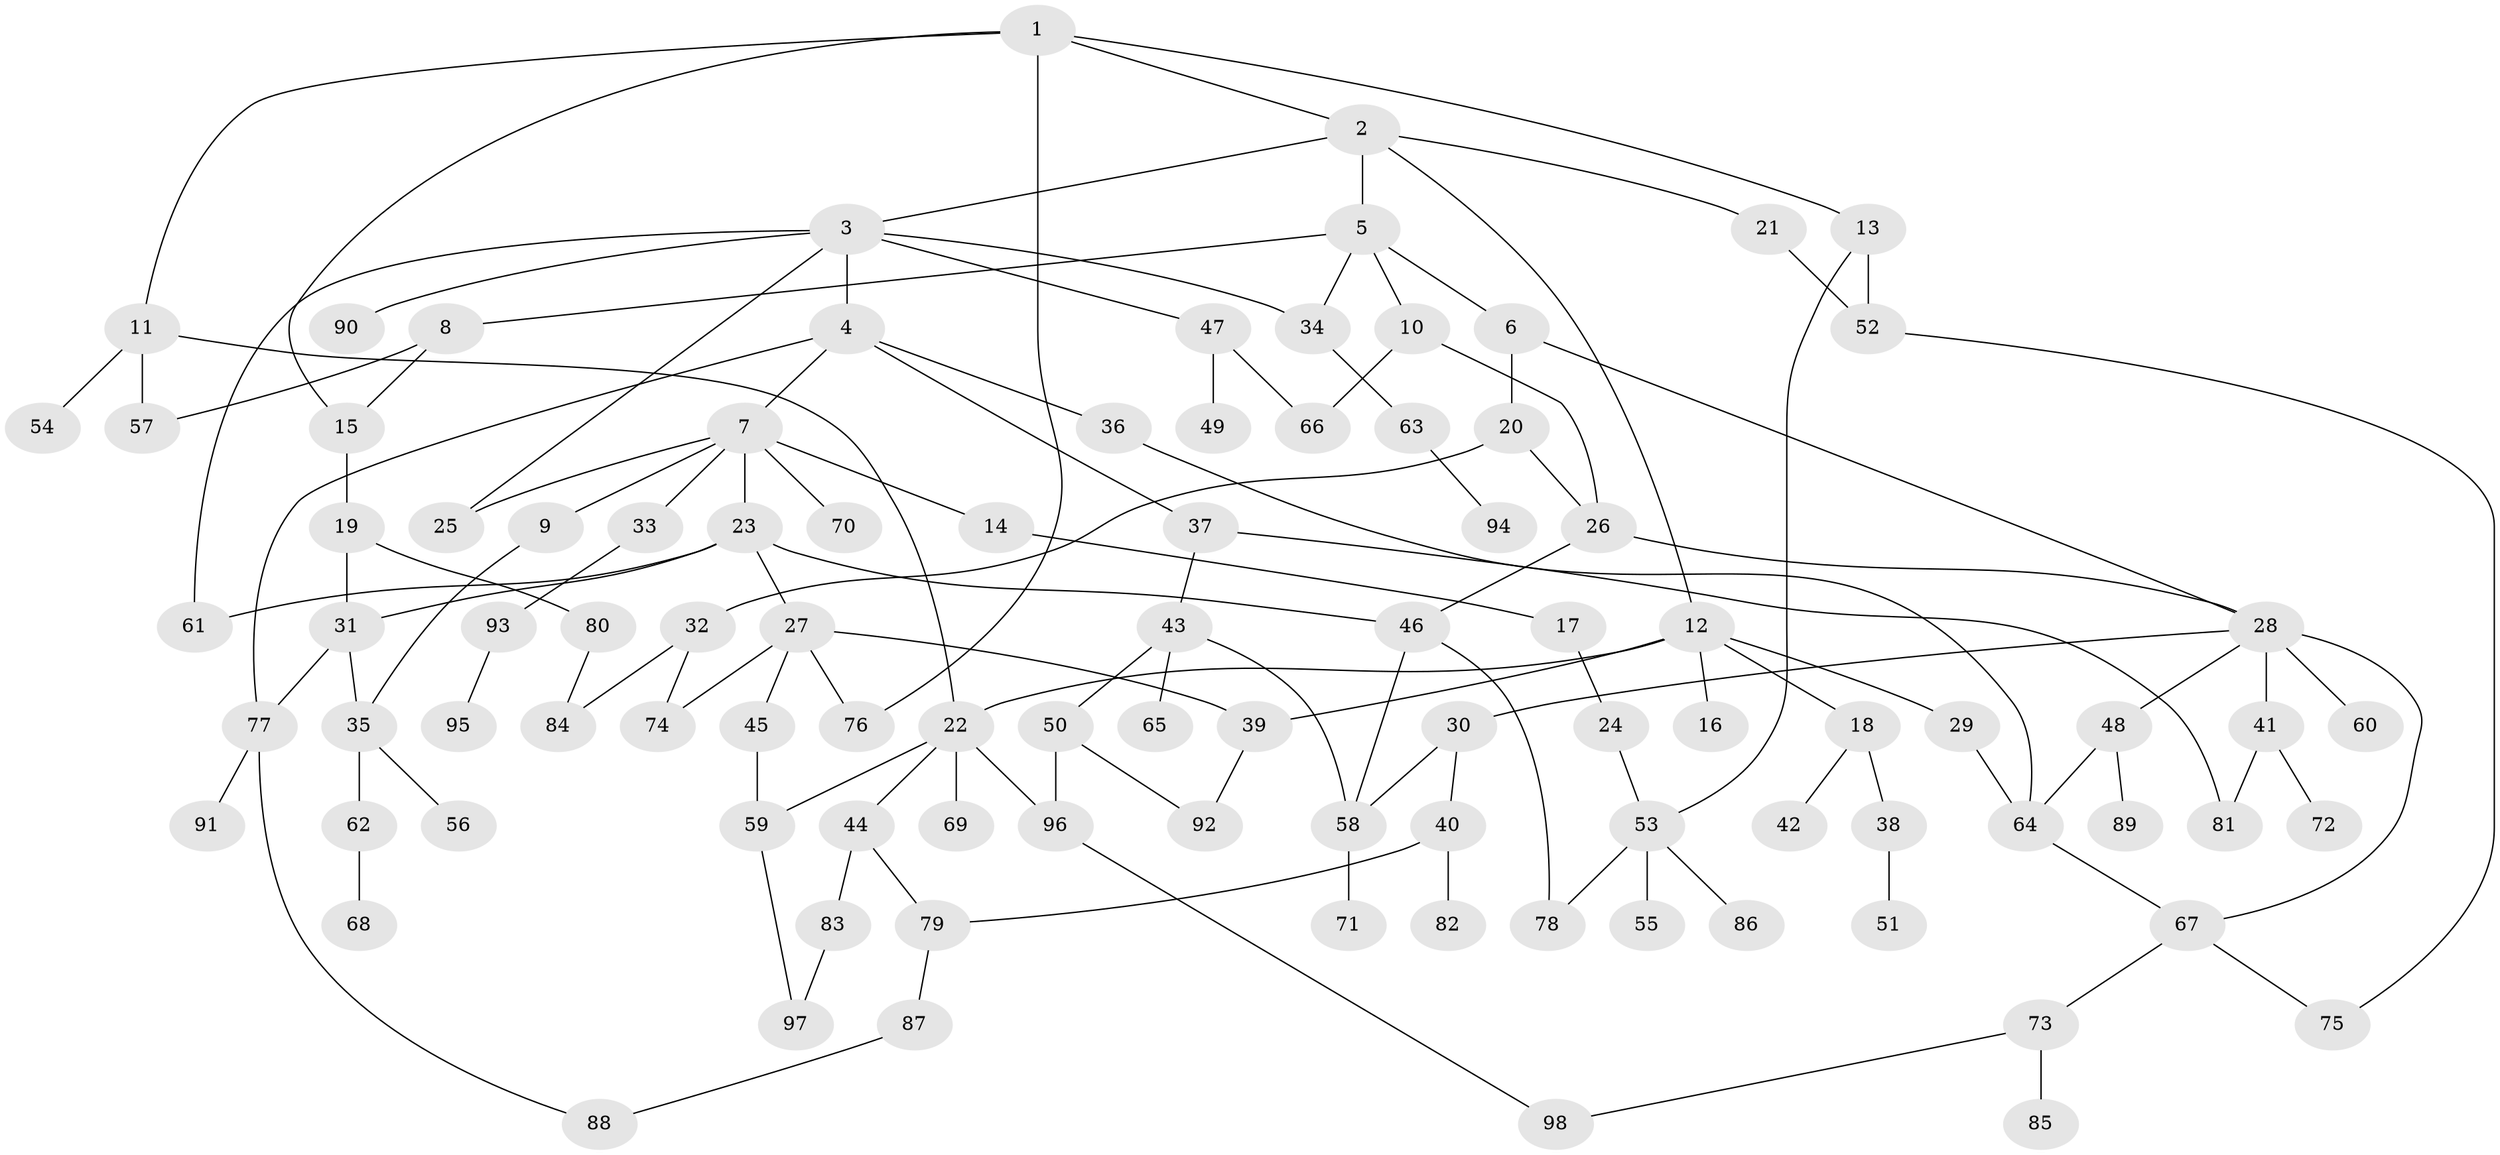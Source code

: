 // Generated by graph-tools (version 1.1) at 2025/13/03/09/25 04:13:25]
// undirected, 98 vertices, 131 edges
graph export_dot {
graph [start="1"]
  node [color=gray90,style=filled];
  1;
  2;
  3;
  4;
  5;
  6;
  7;
  8;
  9;
  10;
  11;
  12;
  13;
  14;
  15;
  16;
  17;
  18;
  19;
  20;
  21;
  22;
  23;
  24;
  25;
  26;
  27;
  28;
  29;
  30;
  31;
  32;
  33;
  34;
  35;
  36;
  37;
  38;
  39;
  40;
  41;
  42;
  43;
  44;
  45;
  46;
  47;
  48;
  49;
  50;
  51;
  52;
  53;
  54;
  55;
  56;
  57;
  58;
  59;
  60;
  61;
  62;
  63;
  64;
  65;
  66;
  67;
  68;
  69;
  70;
  71;
  72;
  73;
  74;
  75;
  76;
  77;
  78;
  79;
  80;
  81;
  82;
  83;
  84;
  85;
  86;
  87;
  88;
  89;
  90;
  91;
  92;
  93;
  94;
  95;
  96;
  97;
  98;
  1 -- 2;
  1 -- 11;
  1 -- 13;
  1 -- 15;
  1 -- 76;
  2 -- 3;
  2 -- 5;
  2 -- 12;
  2 -- 21;
  3 -- 4;
  3 -- 25;
  3 -- 34;
  3 -- 47;
  3 -- 61;
  3 -- 90;
  4 -- 7;
  4 -- 36;
  4 -- 37;
  4 -- 77;
  5 -- 6;
  5 -- 8;
  5 -- 10;
  5 -- 34;
  6 -- 20;
  6 -- 28;
  7 -- 9;
  7 -- 14;
  7 -- 23;
  7 -- 33;
  7 -- 70;
  7 -- 25;
  8 -- 57;
  8 -- 15;
  9 -- 35;
  10 -- 26;
  10 -- 66;
  11 -- 54;
  11 -- 57;
  11 -- 22;
  12 -- 16;
  12 -- 18;
  12 -- 22;
  12 -- 29;
  12 -- 39;
  13 -- 52;
  13 -- 53;
  14 -- 17;
  15 -- 19;
  17 -- 24;
  18 -- 38;
  18 -- 42;
  19 -- 80;
  19 -- 31;
  20 -- 32;
  20 -- 26;
  21 -- 52;
  22 -- 44;
  22 -- 59;
  22 -- 69;
  22 -- 96;
  23 -- 27;
  23 -- 31;
  23 -- 46;
  23 -- 61;
  24 -- 53;
  26 -- 46;
  26 -- 28;
  27 -- 45;
  27 -- 74;
  27 -- 39;
  27 -- 76;
  28 -- 30;
  28 -- 41;
  28 -- 48;
  28 -- 60;
  28 -- 67;
  29 -- 64;
  30 -- 40;
  30 -- 58;
  31 -- 35;
  31 -- 77;
  32 -- 74;
  32 -- 84;
  33 -- 93;
  34 -- 63;
  35 -- 56;
  35 -- 62;
  36 -- 64;
  37 -- 43;
  37 -- 81;
  38 -- 51;
  39 -- 92;
  40 -- 79;
  40 -- 82;
  41 -- 72;
  41 -- 81;
  43 -- 50;
  43 -- 65;
  43 -- 58;
  44 -- 83;
  44 -- 79;
  45 -- 59;
  46 -- 58;
  46 -- 78;
  47 -- 49;
  47 -- 66;
  48 -- 89;
  48 -- 64;
  50 -- 92;
  50 -- 96;
  52 -- 75;
  53 -- 55;
  53 -- 78;
  53 -- 86;
  58 -- 71;
  59 -- 97;
  62 -- 68;
  63 -- 94;
  64 -- 67;
  67 -- 73;
  67 -- 75;
  73 -- 85;
  73 -- 98;
  77 -- 88;
  77 -- 91;
  79 -- 87;
  80 -- 84;
  83 -- 97;
  87 -- 88;
  93 -- 95;
  96 -- 98;
}
